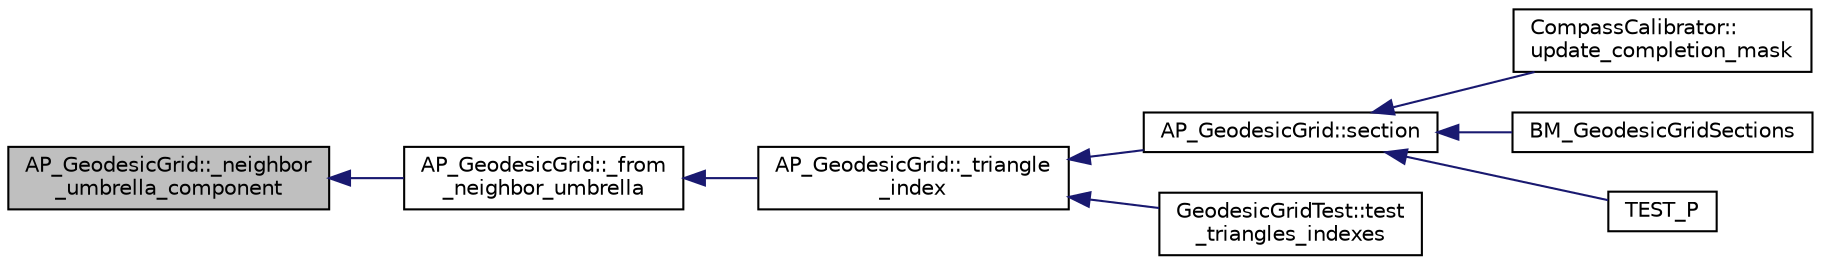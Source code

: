 digraph "AP_GeodesicGrid::_neighbor_umbrella_component"
{
 // INTERACTIVE_SVG=YES
  edge [fontname="Helvetica",fontsize="10",labelfontname="Helvetica",labelfontsize="10"];
  node [fontname="Helvetica",fontsize="10",shape=record];
  rankdir="LR";
  Node1 [label="AP_GeodesicGrid::_neighbor\l_umbrella_component",height=0.2,width=0.4,color="black", fillcolor="grey75", style="filled", fontcolor="black"];
  Node1 -> Node2 [dir="back",color="midnightblue",fontsize="10",style="solid",fontname="Helvetica"];
  Node2 [label="AP_GeodesicGrid::_from\l_neighbor_umbrella",height=0.2,width=0.4,color="black", fillcolor="white", style="filled",URL="$structAP__GeodesicGrid.html#a4bd78a9f6ebb48ca1e67d6580a7fe86e"];
  Node2 -> Node3 [dir="back",color="midnightblue",fontsize="10",style="solid",fontname="Helvetica"];
  Node3 [label="AP_GeodesicGrid::_triangle\l_index",height=0.2,width=0.4,color="black", fillcolor="white", style="filled",URL="$structAP__GeodesicGrid.html#a921673acc94e62b37884907d79b44051"];
  Node3 -> Node4 [dir="back",color="midnightblue",fontsize="10",style="solid",fontname="Helvetica"];
  Node4 [label="AP_GeodesicGrid::section",height=0.2,width=0.4,color="black", fillcolor="white", style="filled",URL="$structAP__GeodesicGrid.html#a04a68b6581a66dc78ba25c8331d236a4"];
  Node4 -> Node5 [dir="back",color="midnightblue",fontsize="10",style="solid",fontname="Helvetica"];
  Node5 [label="CompassCalibrator::\lupdate_completion_mask",height=0.2,width=0.4,color="black", fillcolor="white", style="filled",URL="$classCompassCalibrator.html#a435f74eae8c91908b68c2df04a173dd1"];
  Node4 -> Node6 [dir="back",color="midnightblue",fontsize="10",style="solid",fontname="Helvetica"];
  Node6 [label="BM_GeodesicGridSections",height=0.2,width=0.4,color="black", fillcolor="white", style="filled",URL="$benchmark__geodesic__grid_8cpp.html#a280674e106a39ba83054a9eef90618ab"];
  Node4 -> Node7 [dir="back",color="midnightblue",fontsize="10",style="solid",fontname="Helvetica"];
  Node7 [label="TEST_P",height=0.2,width=0.4,color="black", fillcolor="white", style="filled",URL="$test__geodesic__grid_8cpp.html#a375d5d9de8bbd8679823f2f88ef1376a"];
  Node3 -> Node8 [dir="back",color="midnightblue",fontsize="10",style="solid",fontname="Helvetica"];
  Node8 [label="GeodesicGridTest::test\l_triangles_indexes",height=0.2,width=0.4,color="black", fillcolor="white", style="filled",URL="$classGeodesicGridTest.html#a34a4838375d62c6795be3213d19b18fb"];
}
